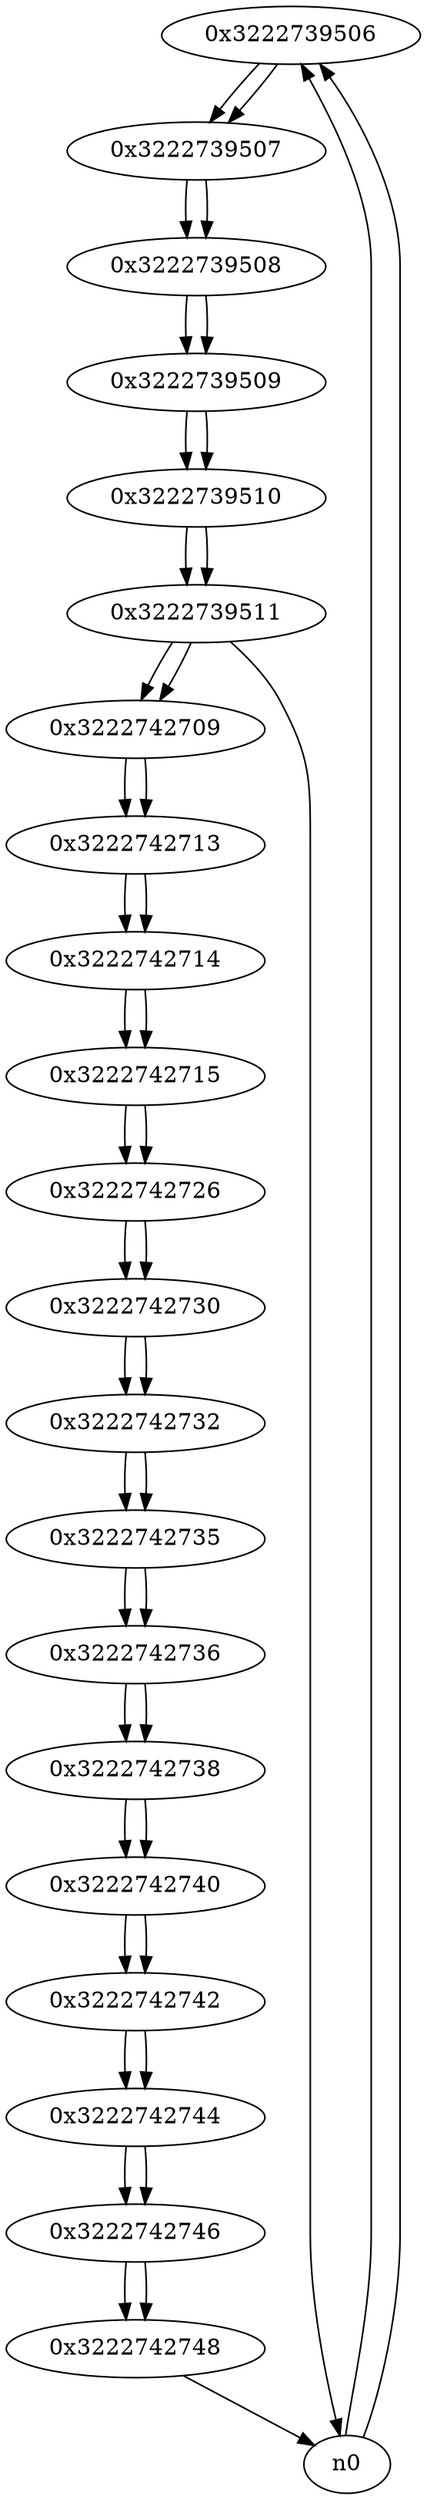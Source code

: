 digraph G{
/* nodes */
  n1 [label="0x3222739506"]
  n2 [label="0x3222739507"]
  n3 [label="0x3222739508"]
  n4 [label="0x3222739509"]
  n5 [label="0x3222739510"]
  n6 [label="0x3222739511"]
  n7 [label="0x3222742709"]
  n8 [label="0x3222742713"]
  n9 [label="0x3222742714"]
  n10 [label="0x3222742715"]
  n11 [label="0x3222742726"]
  n12 [label="0x3222742730"]
  n13 [label="0x3222742732"]
  n14 [label="0x3222742735"]
  n15 [label="0x3222742736"]
  n16 [label="0x3222742738"]
  n17 [label="0x3222742740"]
  n18 [label="0x3222742742"]
  n19 [label="0x3222742744"]
  n20 [label="0x3222742746"]
  n21 [label="0x3222742748"]
/* edges */
n1 -> n2;
n0 -> n1;
n0 -> n1;
n2 -> n3;
n1 -> n2;
n3 -> n4;
n2 -> n3;
n4 -> n5;
n3 -> n4;
n5 -> n6;
n4 -> n5;
n6 -> n7;
n6 -> n0;
n5 -> n6;
n7 -> n8;
n6 -> n7;
n8 -> n9;
n7 -> n8;
n9 -> n10;
n8 -> n9;
n10 -> n11;
n9 -> n10;
n11 -> n12;
n10 -> n11;
n12 -> n13;
n11 -> n12;
n13 -> n14;
n12 -> n13;
n14 -> n15;
n13 -> n14;
n15 -> n16;
n14 -> n15;
n16 -> n17;
n15 -> n16;
n17 -> n18;
n16 -> n17;
n18 -> n19;
n17 -> n18;
n19 -> n20;
n18 -> n19;
n20 -> n21;
n19 -> n20;
n21 -> n0;
n20 -> n21;
}
